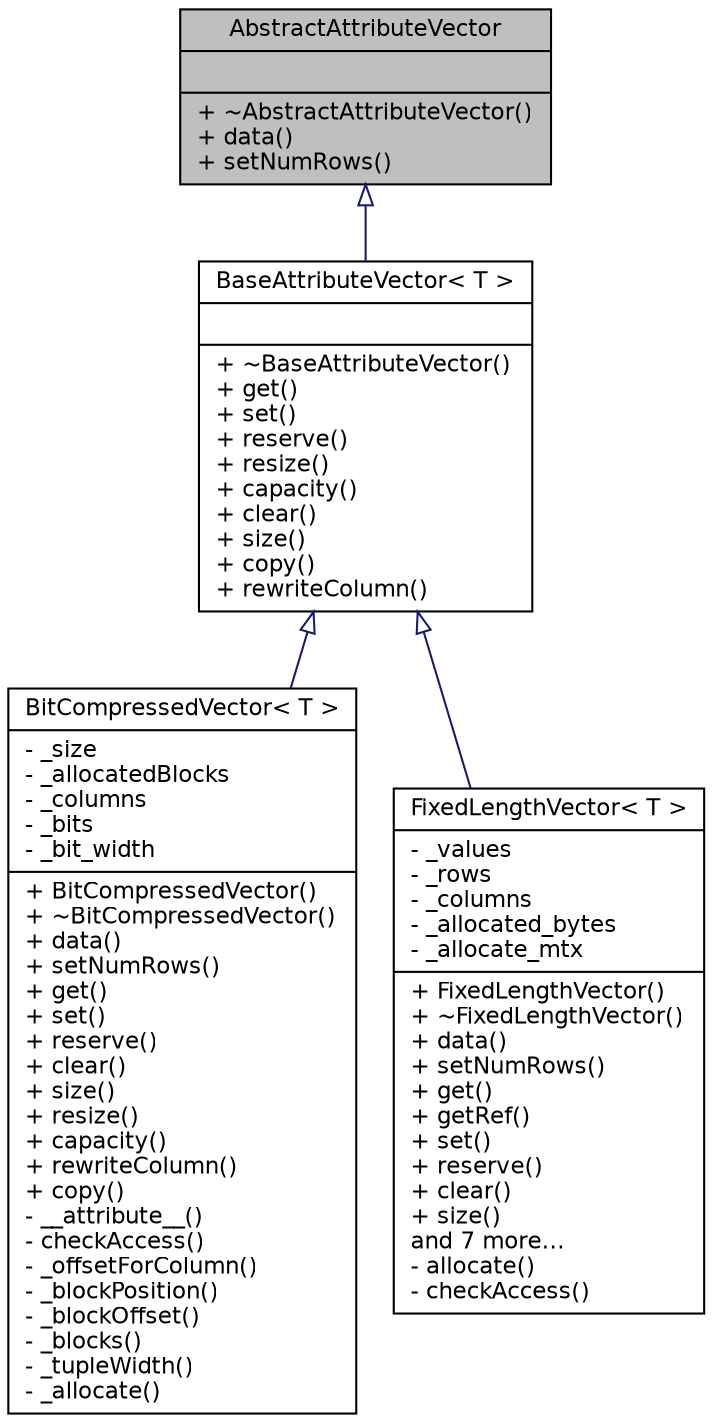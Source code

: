 digraph "AbstractAttributeVector"
{
  edge [fontname="Helvetica",fontsize="11",labelfontname="Helvetica",labelfontsize="11"];
  node [fontname="Helvetica",fontsize="11",shape=record];
  Node1 [label="{AbstractAttributeVector\n||+ ~AbstractAttributeVector()\l+ data()\l+ setNumRows()\l}",height=0.2,width=0.4,color="black", fillcolor="grey75", style="filled" fontcolor="black"];
  Node1 -> Node2 [dir="back",color="midnightblue",fontsize="11",style="solid",arrowtail="onormal",fontname="Helvetica"];
  Node2 [label="{BaseAttributeVector\< T \>\n||+ ~BaseAttributeVector()\l+ get()\l+ set()\l+ reserve()\l+ resize()\l+ capacity()\l+ clear()\l+ size()\l+ copy()\l+ rewriteColumn()\l}",height=0.2,width=0.4,color="black", fillcolor="white", style="filled",URL="$class_base_attribute_vector.html"];
  Node2 -> Node3 [dir="back",color="midnightblue",fontsize="11",style="solid",arrowtail="onormal",fontname="Helvetica"];
  Node3 [label="{BitCompressedVector\< T \>\n|- _size\l- _allocatedBlocks\l- _columns\l- _bits\l- _bit_width\l|+ BitCompressedVector()\l+ ~BitCompressedVector()\l+ data()\l+ setNumRows()\l+ get()\l+ set()\l+ reserve()\l+ clear()\l+ size()\l+ resize()\l+ capacity()\l+ rewriteColumn()\l+ copy()\l- __attribute__()\l- checkAccess()\l- _offsetForColumn()\l- _blockPosition()\l- _blockOffset()\l- _blocks()\l- _tupleWidth()\l- _allocate()\l}",height=0.2,width=0.4,color="black", fillcolor="white", style="filled",URL="$class_bit_compressed_vector.html"];
  Node2 -> Node4 [dir="back",color="midnightblue",fontsize="11",style="solid",arrowtail="onormal",fontname="Helvetica"];
  Node4 [label="{FixedLengthVector\< T \>\n|- _values\l- _rows\l- _columns\l- _allocated_bytes\l- _allocate_mtx\l|+ FixedLengthVector()\l+ ~FixedLengthVector()\l+ data()\l+ setNumRows()\l+ get()\l+ getRef()\l+ set()\l+ reserve()\l+ clear()\l+ size()\land 7 more...\l- allocate()\l- checkAccess()\l}",height=0.2,width=0.4,color="black", fillcolor="white", style="filled",URL="$class_fixed_length_vector.html"];
}
